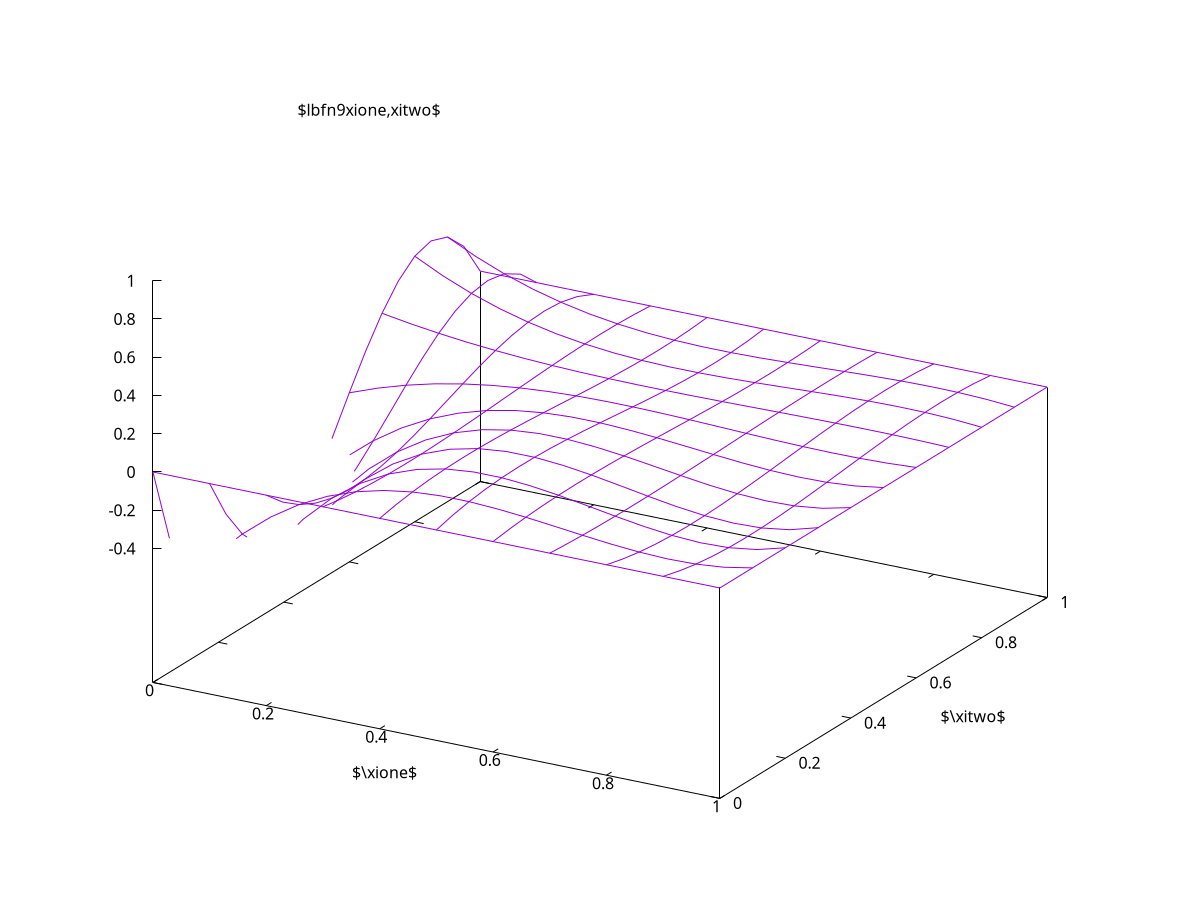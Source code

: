 #set title "Bicubic Lagrange basis functions"
set nokey
set samples 21
set isosample 11
set xlabel "$\\xione$"
set ylabel "$\\xitwo$"
set label 9  "$\\lbfn{9}{\\xione,\\xitwo}$"  at 0.00, 0.66, 1.20 centre
#set xtics  0.00,0.25,1
#set ytics -0.25,0.25,1
psi9(x,y)=  (9.0/4.0)*(3.0*x-1.0)*(3.0*x-2.0)*(1.0-x)*y*(3.0*y-2.0)*(1.0-y)
set xrange [0:1]
set yrange [0:1]
set zrange [-0.4:1]
splot psi9(x,y)

 

